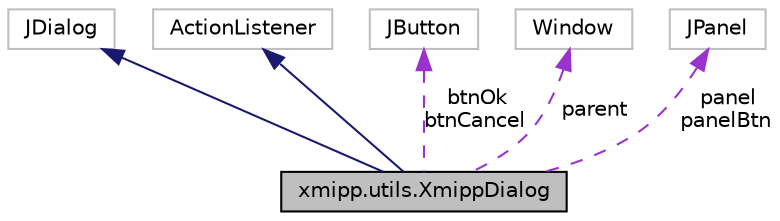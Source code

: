 digraph "xmipp.utils.XmippDialog"
{
  edge [fontname="Helvetica",fontsize="10",labelfontname="Helvetica",labelfontsize="10"];
  node [fontname="Helvetica",fontsize="10",shape=record];
  Node16 [label="xmipp.utils.XmippDialog",height=0.2,width=0.4,color="black", fillcolor="grey75", style="filled", fontcolor="black"];
  Node17 -> Node16 [dir="back",color="midnightblue",fontsize="10",style="solid",fontname="Helvetica"];
  Node17 [label="JDialog",height=0.2,width=0.4,color="grey75", fillcolor="white", style="filled"];
  Node18 -> Node16 [dir="back",color="midnightblue",fontsize="10",style="solid",fontname="Helvetica"];
  Node18 [label="ActionListener",height=0.2,width=0.4,color="grey75", fillcolor="white", style="filled"];
  Node19 -> Node16 [dir="back",color="darkorchid3",fontsize="10",style="dashed",label=" btnOk\nbtnCancel" ,fontname="Helvetica"];
  Node19 [label="JButton",height=0.2,width=0.4,color="grey75", fillcolor="white", style="filled"];
  Node20 -> Node16 [dir="back",color="darkorchid3",fontsize="10",style="dashed",label=" parent" ,fontname="Helvetica"];
  Node20 [label="Window",height=0.2,width=0.4,color="grey75", fillcolor="white", style="filled"];
  Node21 -> Node16 [dir="back",color="darkorchid3",fontsize="10",style="dashed",label=" panel\npanelBtn" ,fontname="Helvetica"];
  Node21 [label="JPanel",height=0.2,width=0.4,color="grey75", fillcolor="white", style="filled"];
}

